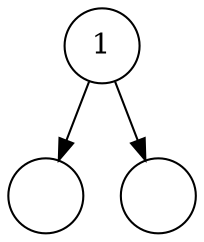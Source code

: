 digraph {
  one[label="1", shape=circle];

  emptyOneLeft[label="", shape=circle];
  emptyOneRight[label="", shape=circle];

  one -> emptyOneLeft;
  one -> emptyOneRight;
}